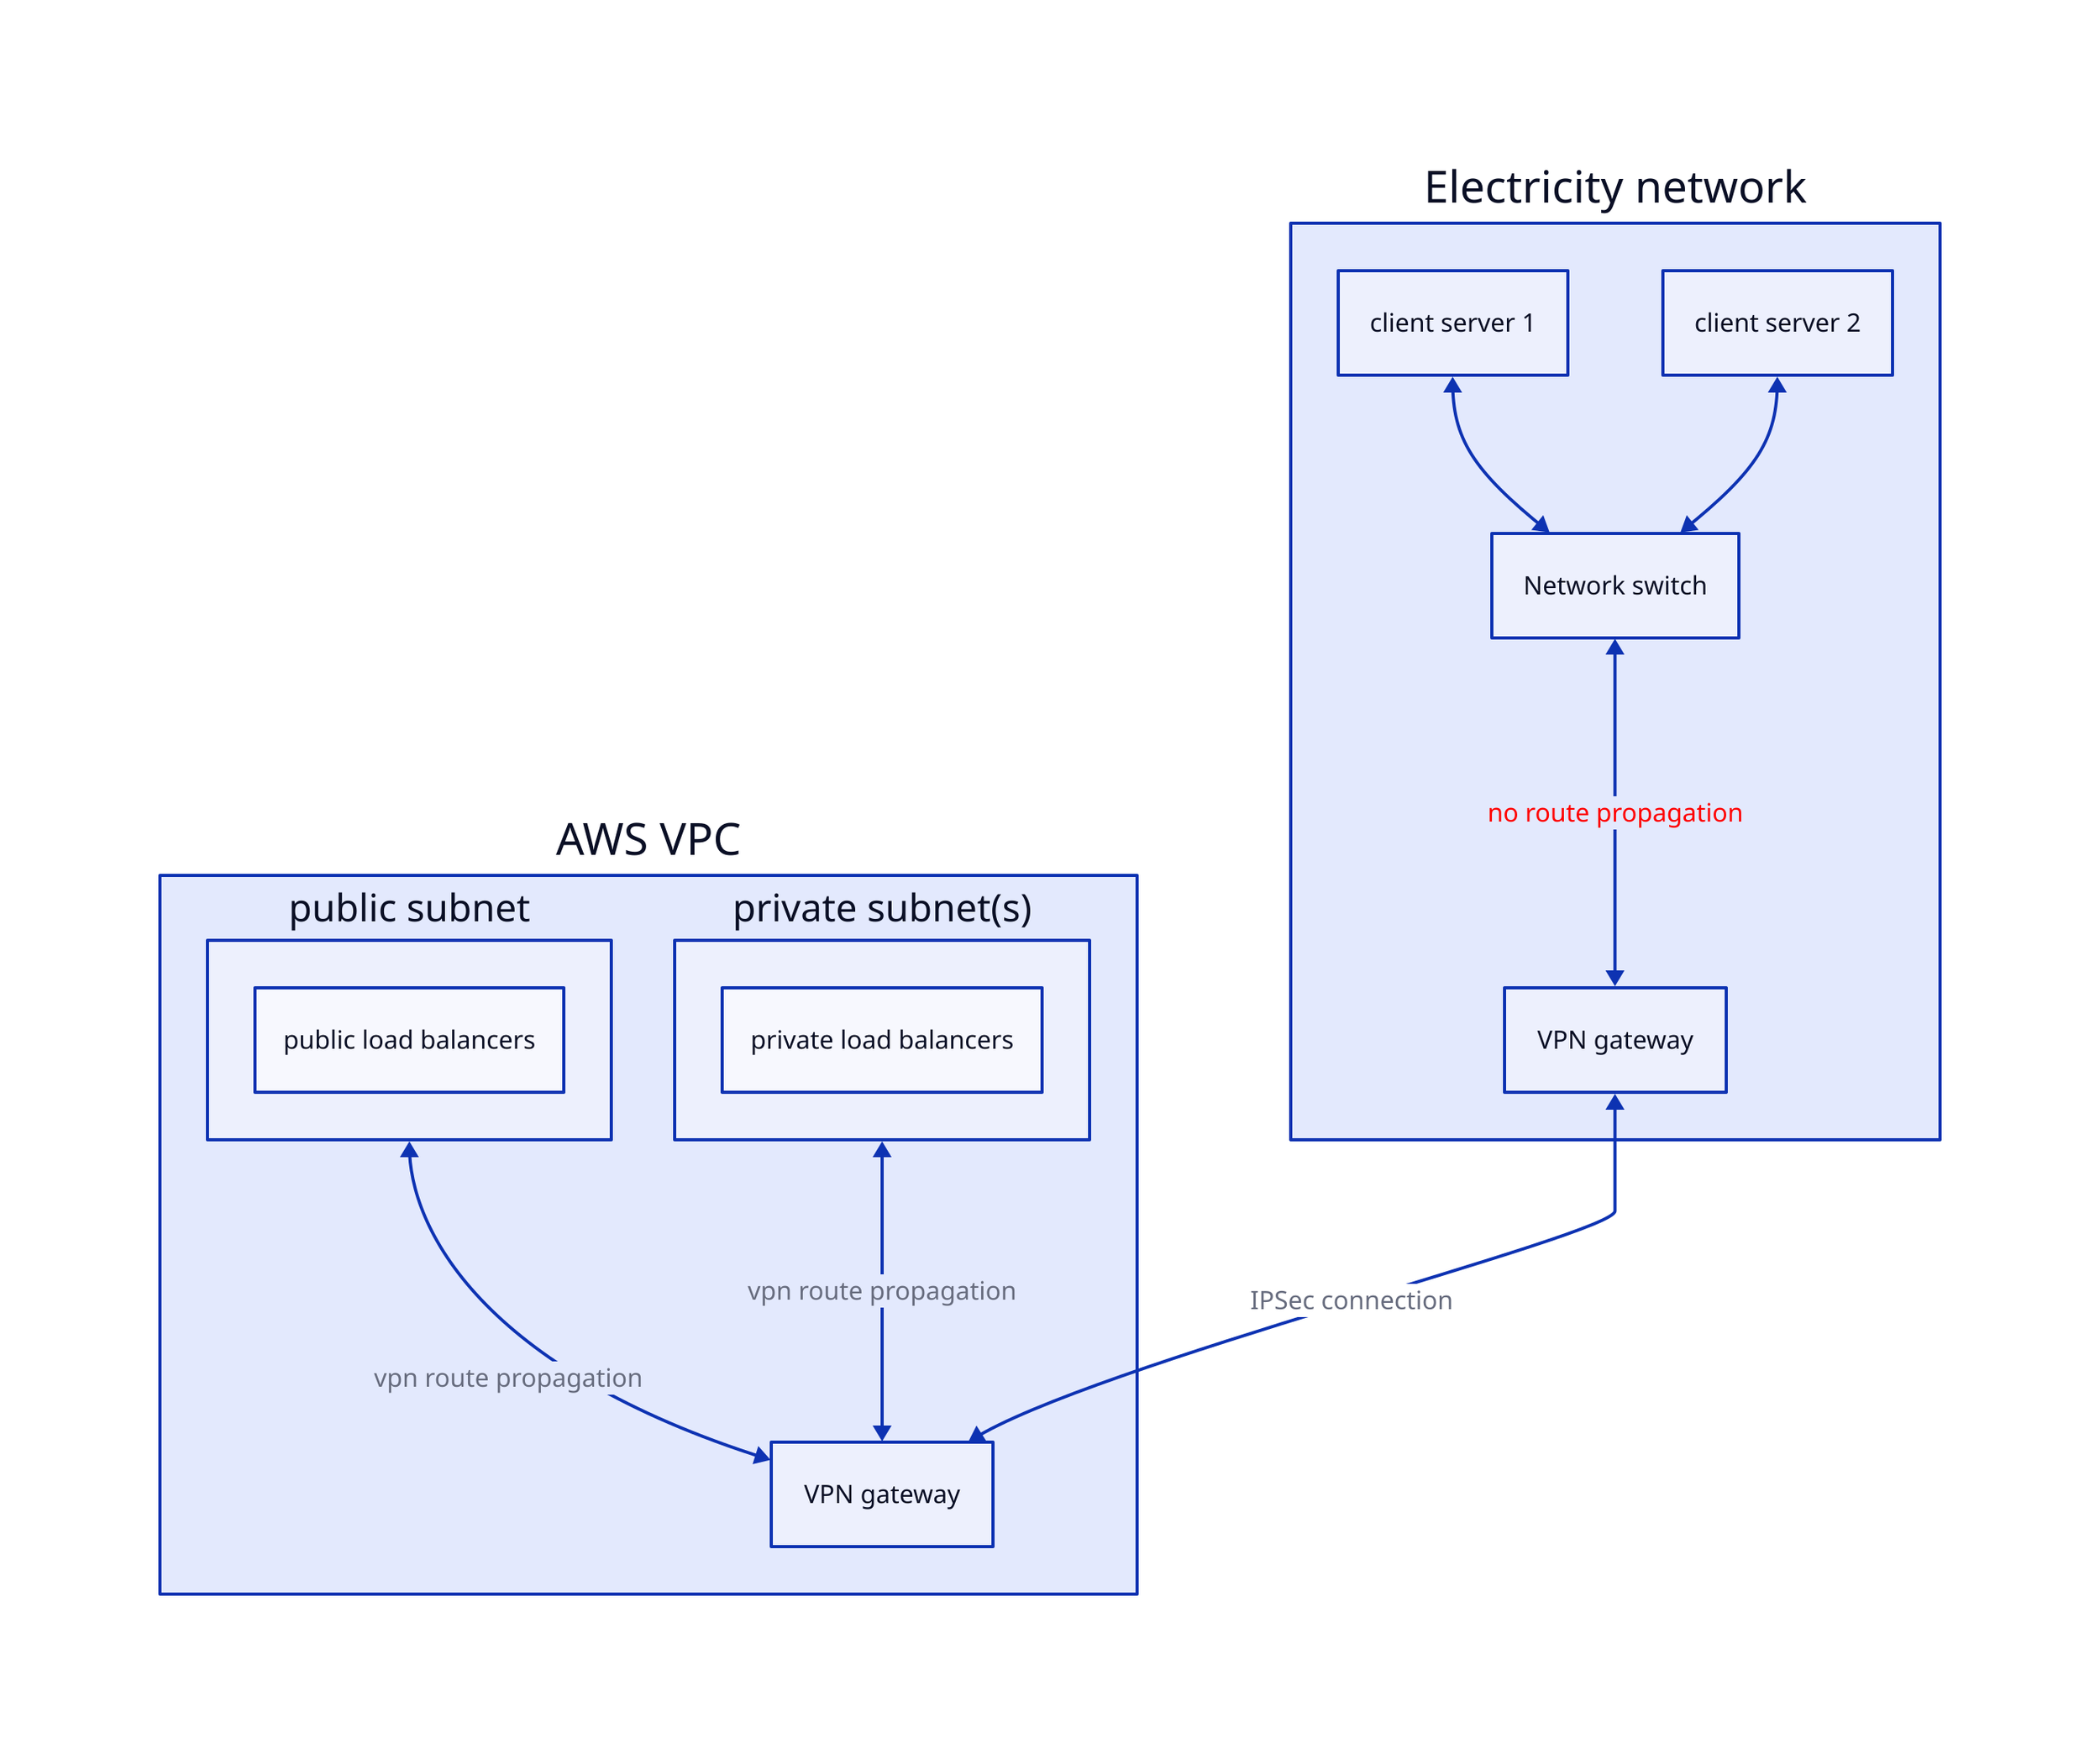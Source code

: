 AWS VPC: {
  public subnet: {
    public load balancers
  }

  private subnet(s): {
    private load balancers
  }

  public subnet <-> VPN gateway: vpn route propagation
  private subnet(s) <-> VPN gateway: vpn route propagation
}

Electricity network: {
  client server 1 <-> Network switch
  client server 2 <-> Network switch
  Network switch <-> VPN gateway: no route propagation {
    style.font-color: red
  }
}

Electricity network.VPN gateway <-> AWS VPC.VPN gateway: IPSec connection
